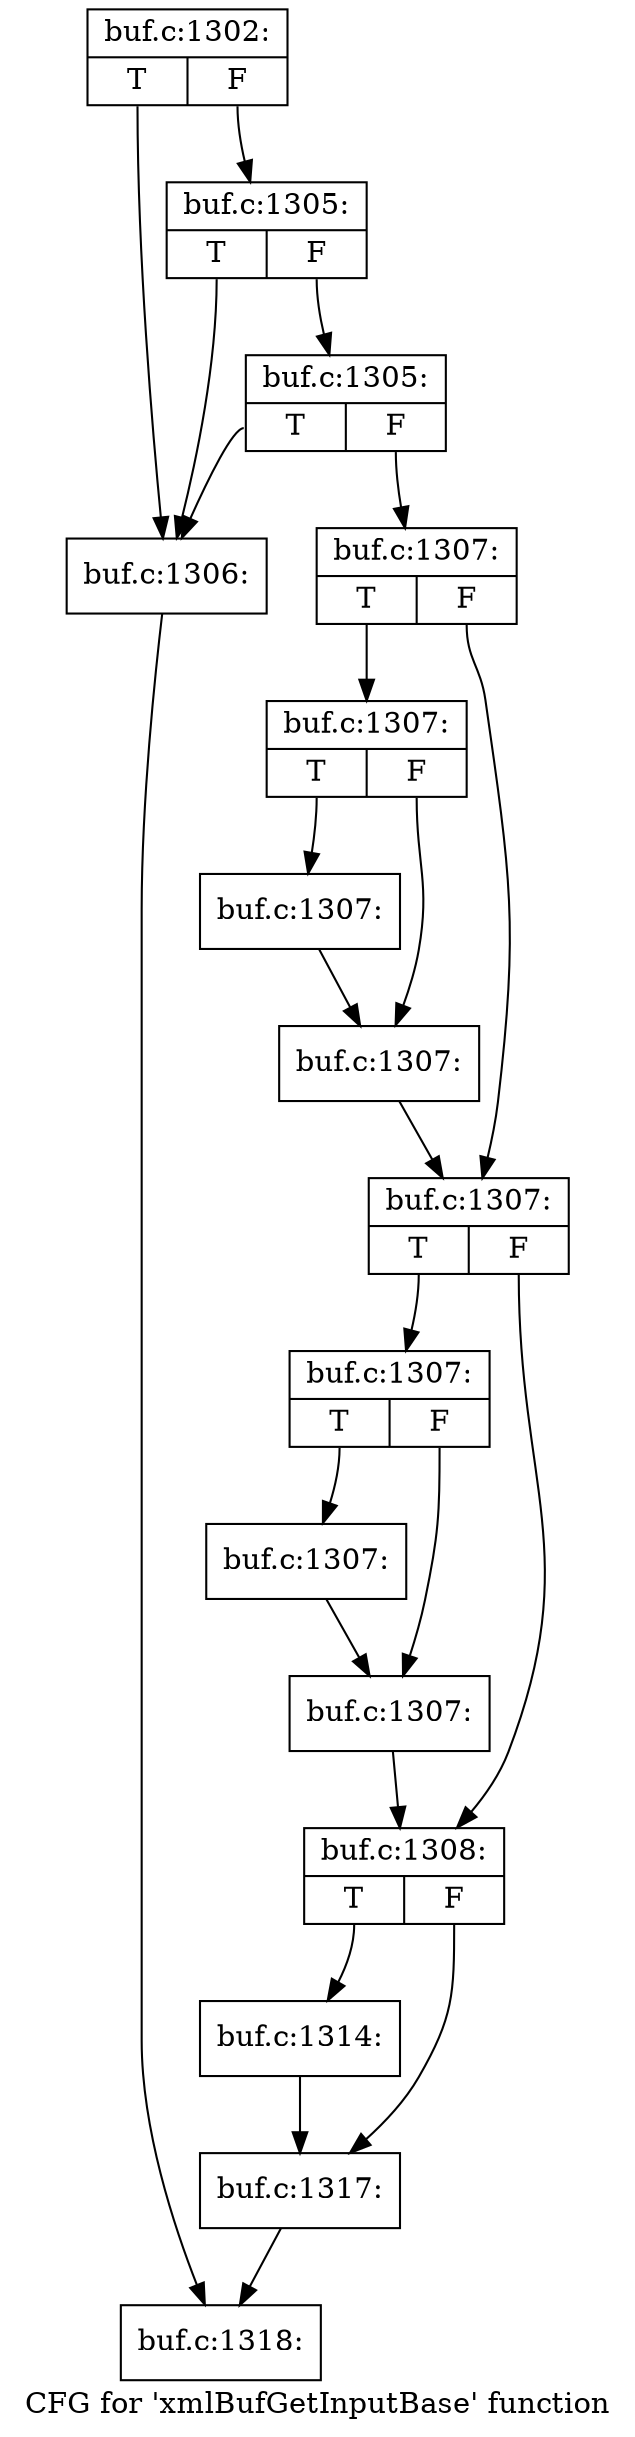 digraph "CFG for 'xmlBufGetInputBase' function" {
	label="CFG for 'xmlBufGetInputBase' function";

	Node0x5662e10 [shape=record,label="{buf.c:1302:|{<s0>T|<s1>F}}"];
	Node0x5662e10:s0 -> Node0x5667e90;
	Node0x5662e10:s1 -> Node0x5667f80;
	Node0x5667f80 [shape=record,label="{buf.c:1305:|{<s0>T|<s1>F}}"];
	Node0x5667f80:s0 -> Node0x5667e90;
	Node0x5667f80:s1 -> Node0x5667f30;
	Node0x5667f30 [shape=record,label="{buf.c:1305:|{<s0>T|<s1>F}}"];
	Node0x5667f30:s0 -> Node0x5667e90;
	Node0x5667f30:s1 -> Node0x5667ee0;
	Node0x5667e90 [shape=record,label="{buf.c:1306:}"];
	Node0x5667e90 -> Node0x5666dd0;
	Node0x5667ee0 [shape=record,label="{buf.c:1307:|{<s0>T|<s1>F}}"];
	Node0x5667ee0:s0 -> Node0x56689b0;
	Node0x5667ee0:s1 -> Node0x5668a00;
	Node0x56689b0 [shape=record,label="{buf.c:1307:|{<s0>T|<s1>F}}"];
	Node0x56689b0:s0 -> Node0x5668f80;
	Node0x56689b0:s1 -> Node0x5668fd0;
	Node0x5668f80 [shape=record,label="{buf.c:1307:}"];
	Node0x5668f80 -> Node0x5668fd0;
	Node0x5668fd0 [shape=record,label="{buf.c:1307:}"];
	Node0x5668fd0 -> Node0x5668a00;
	Node0x5668a00 [shape=record,label="{buf.c:1307:|{<s0>T|<s1>F}}"];
	Node0x5668a00:s0 -> Node0x5669670;
	Node0x5668a00:s1 -> Node0x56696c0;
	Node0x5669670 [shape=record,label="{buf.c:1307:|{<s0>T|<s1>F}}"];
	Node0x5669670:s0 -> Node0x5669c40;
	Node0x5669670:s1 -> Node0x5669c90;
	Node0x5669c40 [shape=record,label="{buf.c:1307:}"];
	Node0x5669c40 -> Node0x5669c90;
	Node0x5669c90 [shape=record,label="{buf.c:1307:}"];
	Node0x5669c90 -> Node0x56696c0;
	Node0x56696c0 [shape=record,label="{buf.c:1308:|{<s0>T|<s1>F}}"];
	Node0x56696c0:s0 -> Node0x566a960;
	Node0x56696c0:s1 -> Node0x566a9b0;
	Node0x566a960 [shape=record,label="{buf.c:1314:}"];
	Node0x566a960 -> Node0x566a9b0;
	Node0x566a9b0 [shape=record,label="{buf.c:1317:}"];
	Node0x566a9b0 -> Node0x5666dd0;
	Node0x5666dd0 [shape=record,label="{buf.c:1318:}"];
}
